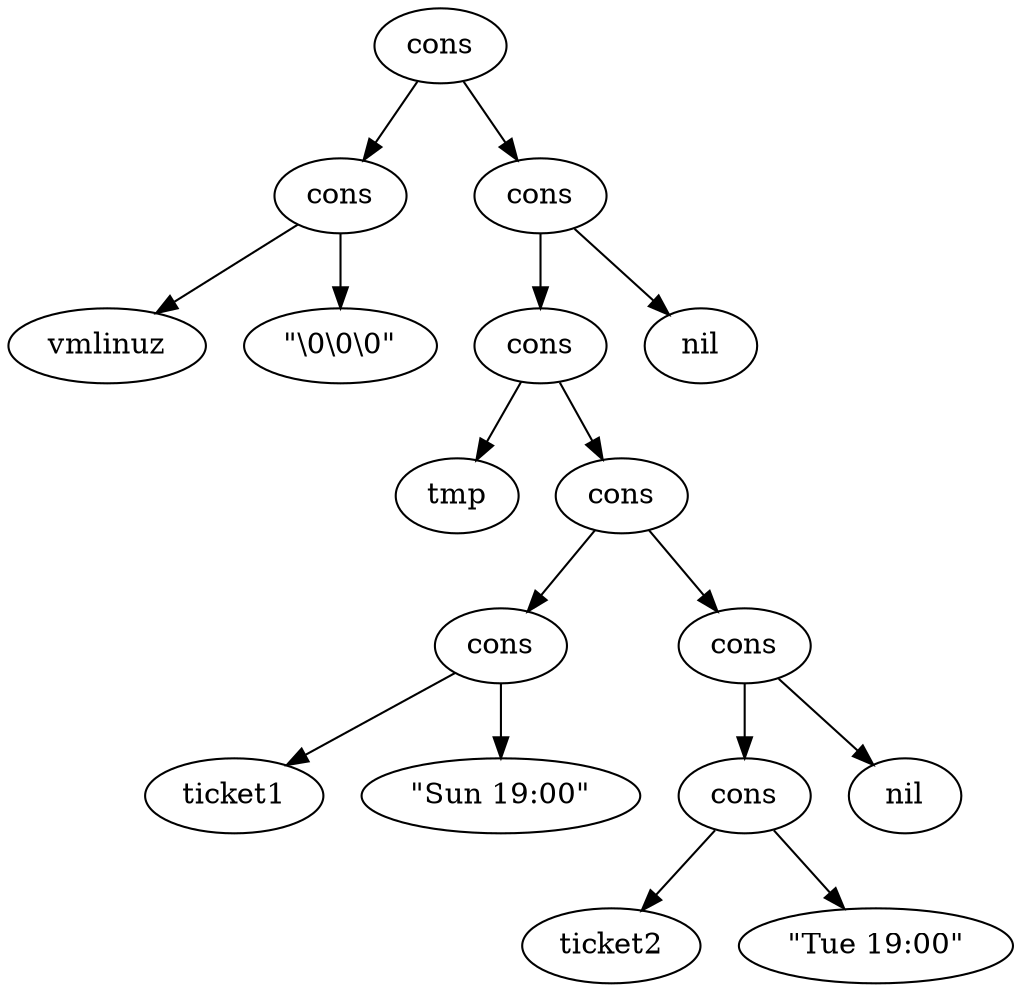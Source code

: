 digraph G {
  1 [label="cons"];
  2 [label="cons"];
  1 -> 2;
  3 [label="vmlinuz"];
  2 -> 3;
  4 [label="\"\\0\\0\\0\""];
  2 -> 4;
  5 [label="cons"];
  1 -> 5;
  6 [label="cons"];
  5 -> 6
  7 [label="tmp"];
  6 -> 7;
  8 [label="cons"];
  6 -> 8;
  9 [label="cons"];
  8 -> 9;
  10 [label="ticket1"];
  9 -> 10;
  11 [label="\"Sun 19:00\""];
  9 -> 11;
  12 [label="cons"];
  8 -> 12;
  13 [label="cons"];
  12 -> 13;
  14 [label="ticket2"];
  13 -> 14;
  15 [label="\"Tue 19:00\""];
  13 -> 15;
  16 [label="nil"];
  12 -> 16;
  17 [label="nil"];
  5 -> 17;
}